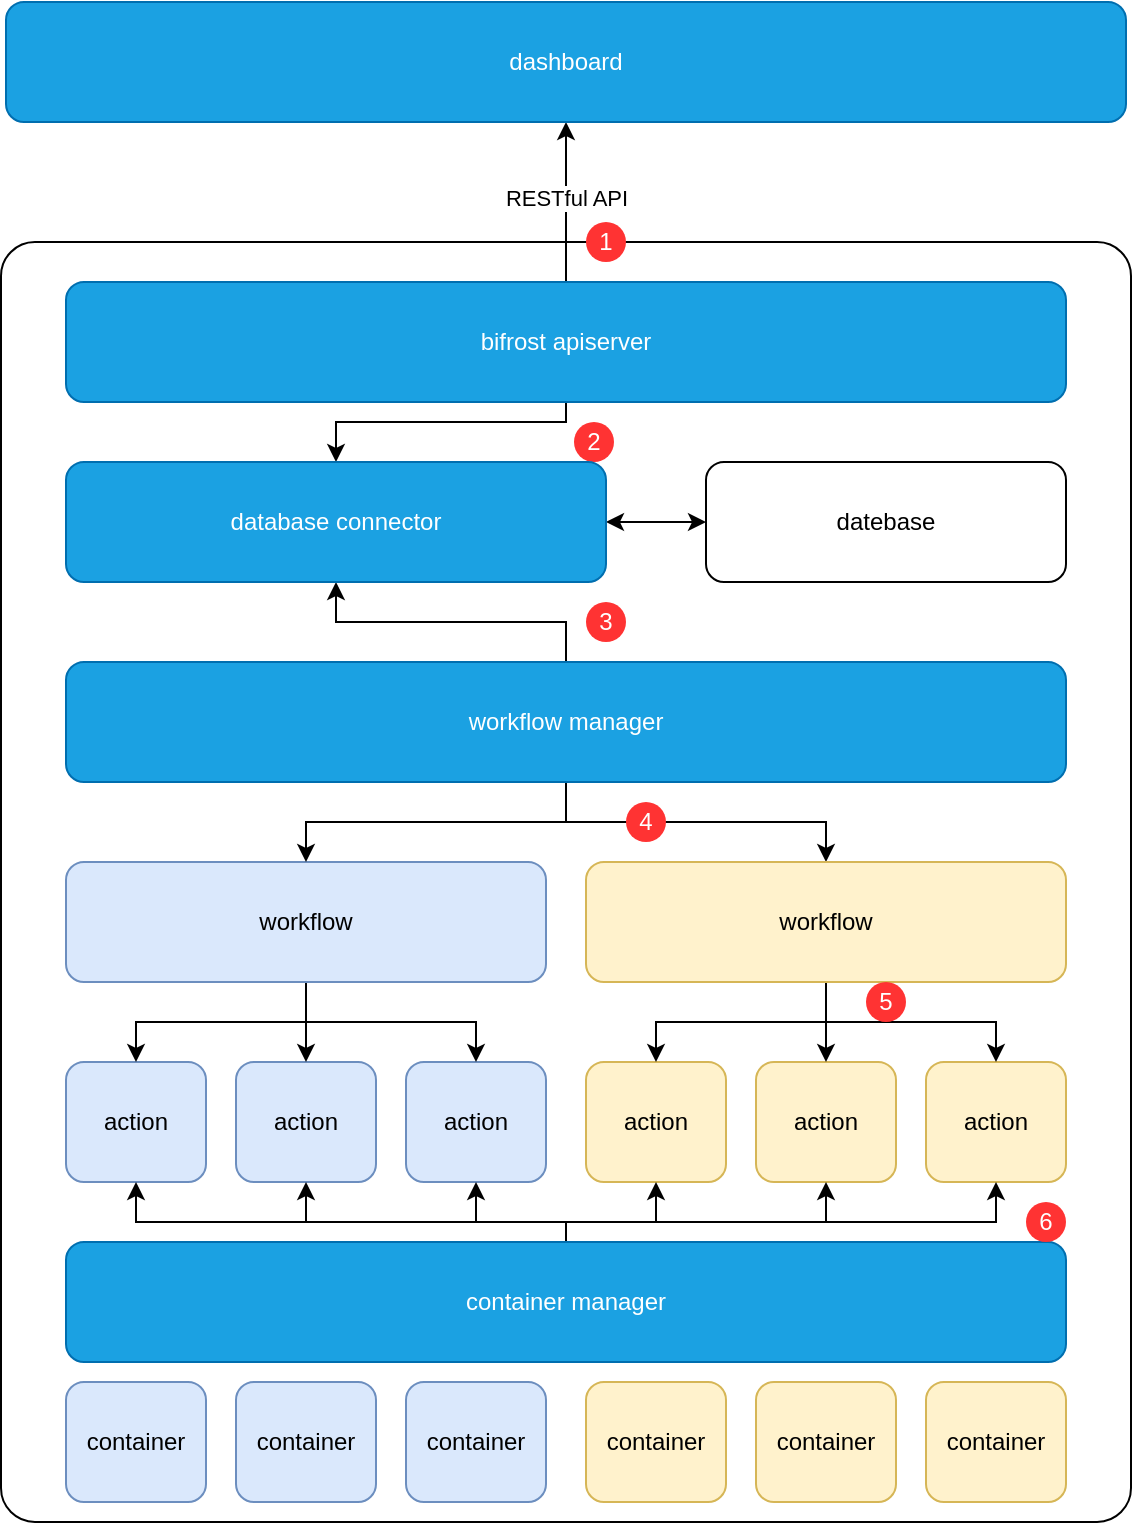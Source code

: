 <mxfile version="21.6.8" type="device">
  <diagram name="arch" id="6Qx8MMCbXSDI1U13eimb">
    <mxGraphModel dx="1430" dy="825" grid="1" gridSize="10" guides="1" tooltips="1" connect="1" arrows="1" fold="1" page="1" pageScale="1" pageWidth="827" pageHeight="1169" math="0" shadow="0">
      <root>
        <mxCell id="0" />
        <mxCell id="1" parent="0" />
        <mxCell id="DCAUHyJ4vZMAy-rZocAL-28" value="" style="rounded=1;whiteSpace=wrap;html=1;arcSize=3;" vertex="1" parent="1">
          <mxGeometry x="127.5" y="310" width="565" height="640" as="geometry" />
        </mxCell>
        <mxCell id="DCAUHyJ4vZMAy-rZocAL-1" value="container" style="rounded=1;whiteSpace=wrap;html=1;fillColor=#dae8fc;strokeColor=#6c8ebf;" vertex="1" parent="1">
          <mxGeometry x="160" y="880" width="70" height="60" as="geometry" />
        </mxCell>
        <mxCell id="DCAUHyJ4vZMAy-rZocAL-2" value="container" style="rounded=1;whiteSpace=wrap;html=1;fillColor=#dae8fc;strokeColor=#6c8ebf;" vertex="1" parent="1">
          <mxGeometry x="245" y="880" width="70" height="60" as="geometry" />
        </mxCell>
        <mxCell id="DCAUHyJ4vZMAy-rZocAL-3" value="container" style="rounded=1;whiteSpace=wrap;html=1;fillColor=#dae8fc;strokeColor=#6c8ebf;" vertex="1" parent="1">
          <mxGeometry x="330" y="880" width="70" height="60" as="geometry" />
        </mxCell>
        <mxCell id="DCAUHyJ4vZMAy-rZocAL-4" value="action" style="rounded=1;whiteSpace=wrap;html=1;fillColor=#dae8fc;strokeColor=#6c8ebf;" vertex="1" parent="1">
          <mxGeometry x="160" y="720" width="70" height="60" as="geometry" />
        </mxCell>
        <mxCell id="DCAUHyJ4vZMAy-rZocAL-5" value="action" style="rounded=1;whiteSpace=wrap;html=1;fillColor=#dae8fc;strokeColor=#6c8ebf;" vertex="1" parent="1">
          <mxGeometry x="245" y="720" width="70" height="60" as="geometry" />
        </mxCell>
        <mxCell id="DCAUHyJ4vZMAy-rZocAL-6" value="action" style="rounded=1;whiteSpace=wrap;html=1;fillColor=#dae8fc;strokeColor=#6c8ebf;" vertex="1" parent="1">
          <mxGeometry x="330" y="720" width="70" height="60" as="geometry" />
        </mxCell>
        <mxCell id="DCAUHyJ4vZMAy-rZocAL-37" style="edgeStyle=orthogonalEdgeStyle;rounded=0;orthogonalLoop=1;jettySize=auto;html=1;entryX=0.5;entryY=0;entryDx=0;entryDy=0;" edge="1" parent="1" source="DCAUHyJ4vZMAy-rZocAL-7" target="DCAUHyJ4vZMAy-rZocAL-4">
          <mxGeometry relative="1" as="geometry">
            <Array as="points">
              <mxPoint x="280" y="700" />
              <mxPoint x="195" y="700" />
            </Array>
          </mxGeometry>
        </mxCell>
        <mxCell id="DCAUHyJ4vZMAy-rZocAL-38" style="edgeStyle=orthogonalEdgeStyle;rounded=0;orthogonalLoop=1;jettySize=auto;html=1;" edge="1" parent="1" source="DCAUHyJ4vZMAy-rZocAL-7" target="DCAUHyJ4vZMAy-rZocAL-5">
          <mxGeometry relative="1" as="geometry" />
        </mxCell>
        <mxCell id="DCAUHyJ4vZMAy-rZocAL-39" style="edgeStyle=orthogonalEdgeStyle;rounded=0;orthogonalLoop=1;jettySize=auto;html=1;entryX=0.5;entryY=0;entryDx=0;entryDy=0;" edge="1" parent="1" source="DCAUHyJ4vZMAy-rZocAL-7" target="DCAUHyJ4vZMAy-rZocAL-6">
          <mxGeometry relative="1" as="geometry" />
        </mxCell>
        <mxCell id="DCAUHyJ4vZMAy-rZocAL-7" value="workflow" style="rounded=1;whiteSpace=wrap;html=1;fillColor=#dae8fc;strokeColor=#6c8ebf;" vertex="1" parent="1">
          <mxGeometry x="160" y="620" width="240" height="60" as="geometry" />
        </mxCell>
        <mxCell id="DCAUHyJ4vZMAy-rZocAL-35" style="edgeStyle=orthogonalEdgeStyle;rounded=0;orthogonalLoop=1;jettySize=auto;html=1;" edge="1" parent="1" source="DCAUHyJ4vZMAy-rZocAL-15" target="DCAUHyJ4vZMAy-rZocAL-7">
          <mxGeometry relative="1" as="geometry" />
        </mxCell>
        <mxCell id="DCAUHyJ4vZMAy-rZocAL-36" style="edgeStyle=orthogonalEdgeStyle;rounded=0;orthogonalLoop=1;jettySize=auto;html=1;" edge="1" parent="1" source="DCAUHyJ4vZMAy-rZocAL-15" target="DCAUHyJ4vZMAy-rZocAL-22">
          <mxGeometry relative="1" as="geometry" />
        </mxCell>
        <mxCell id="DCAUHyJ4vZMAy-rZocAL-70" style="edgeStyle=orthogonalEdgeStyle;rounded=0;orthogonalLoop=1;jettySize=auto;html=1;exitX=0.5;exitY=0;exitDx=0;exitDy=0;entryX=0.5;entryY=1;entryDx=0;entryDy=0;" edge="1" parent="1" source="DCAUHyJ4vZMAy-rZocAL-15" target="DCAUHyJ4vZMAy-rZocAL-68">
          <mxGeometry relative="1" as="geometry">
            <Array as="points">
              <mxPoint x="410" y="500" />
              <mxPoint x="295" y="500" />
            </Array>
          </mxGeometry>
        </mxCell>
        <mxCell id="DCAUHyJ4vZMAy-rZocAL-15" value="workflow manager" style="rounded=1;whiteSpace=wrap;html=1;fillColor=#1ba1e2;fontColor=#ffffff;strokeColor=#006EAF;" vertex="1" parent="1">
          <mxGeometry x="160" y="520" width="500" height="60" as="geometry" />
        </mxCell>
        <mxCell id="DCAUHyJ4vZMAy-rZocAL-16" value="container" style="rounded=1;whiteSpace=wrap;html=1;fillColor=#fff2cc;strokeColor=#d6b656;" vertex="1" parent="1">
          <mxGeometry x="420" y="880" width="70" height="60" as="geometry" />
        </mxCell>
        <mxCell id="DCAUHyJ4vZMAy-rZocAL-17" value="container" style="rounded=1;whiteSpace=wrap;html=1;fillColor=#fff2cc;strokeColor=#d6b656;" vertex="1" parent="1">
          <mxGeometry x="505" y="880" width="70" height="60" as="geometry" />
        </mxCell>
        <mxCell id="DCAUHyJ4vZMAy-rZocAL-18" value="container" style="rounded=1;whiteSpace=wrap;html=1;fillColor=#fff2cc;strokeColor=#d6b656;" vertex="1" parent="1">
          <mxGeometry x="590" y="880" width="70" height="60" as="geometry" />
        </mxCell>
        <mxCell id="DCAUHyJ4vZMAy-rZocAL-19" value="action" style="rounded=1;whiteSpace=wrap;html=1;fillColor=#fff2cc;strokeColor=#d6b656;" vertex="1" parent="1">
          <mxGeometry x="420" y="720" width="70" height="60" as="geometry" />
        </mxCell>
        <mxCell id="DCAUHyJ4vZMAy-rZocAL-20" value="action" style="rounded=1;whiteSpace=wrap;html=1;fillColor=#fff2cc;strokeColor=#d6b656;" vertex="1" parent="1">
          <mxGeometry x="505" y="720" width="70" height="60" as="geometry" />
        </mxCell>
        <mxCell id="DCAUHyJ4vZMAy-rZocAL-21" value="action" style="rounded=1;whiteSpace=wrap;html=1;fillColor=#fff2cc;strokeColor=#d6b656;" vertex="1" parent="1">
          <mxGeometry x="590" y="720" width="70" height="60" as="geometry" />
        </mxCell>
        <mxCell id="DCAUHyJ4vZMAy-rZocAL-40" style="edgeStyle=orthogonalEdgeStyle;rounded=0;orthogonalLoop=1;jettySize=auto;html=1;" edge="1" parent="1" source="DCAUHyJ4vZMAy-rZocAL-22" target="DCAUHyJ4vZMAy-rZocAL-19">
          <mxGeometry relative="1" as="geometry" />
        </mxCell>
        <mxCell id="DCAUHyJ4vZMAy-rZocAL-41" style="edgeStyle=orthogonalEdgeStyle;rounded=0;orthogonalLoop=1;jettySize=auto;html=1;entryX=0.5;entryY=0;entryDx=0;entryDy=0;" edge="1" parent="1" source="DCAUHyJ4vZMAy-rZocAL-22" target="DCAUHyJ4vZMAy-rZocAL-20">
          <mxGeometry relative="1" as="geometry" />
        </mxCell>
        <mxCell id="DCAUHyJ4vZMAy-rZocAL-42" style="edgeStyle=orthogonalEdgeStyle;rounded=0;orthogonalLoop=1;jettySize=auto;html=1;entryX=0.5;entryY=0;entryDx=0;entryDy=0;" edge="1" parent="1" source="DCAUHyJ4vZMAy-rZocAL-22" target="DCAUHyJ4vZMAy-rZocAL-21">
          <mxGeometry relative="1" as="geometry" />
        </mxCell>
        <mxCell id="DCAUHyJ4vZMAy-rZocAL-22" value="workflow" style="rounded=1;whiteSpace=wrap;html=1;fillColor=#fff2cc;strokeColor=#d6b656;" vertex="1" parent="1">
          <mxGeometry x="420" y="620" width="240" height="60" as="geometry" />
        </mxCell>
        <mxCell id="DCAUHyJ4vZMAy-rZocAL-23" value="datebase" style="rounded=1;whiteSpace=wrap;html=1;" vertex="1" parent="1">
          <mxGeometry x="480" y="420" width="180" height="60" as="geometry" />
        </mxCell>
        <mxCell id="DCAUHyJ4vZMAy-rZocAL-26" value="" style="edgeStyle=orthogonalEdgeStyle;rounded=0;orthogonalLoop=1;jettySize=auto;html=1;" edge="1" parent="1" source="DCAUHyJ4vZMAy-rZocAL-24" target="DCAUHyJ4vZMAy-rZocAL-25">
          <mxGeometry relative="1" as="geometry" />
        </mxCell>
        <mxCell id="DCAUHyJ4vZMAy-rZocAL-27" value="RESTful API" style="edgeLabel;html=1;align=center;verticalAlign=middle;resizable=0;points=[];" vertex="1" connectable="0" parent="DCAUHyJ4vZMAy-rZocAL-26">
          <mxGeometry x="0.065" relative="1" as="geometry">
            <mxPoint as="offset" />
          </mxGeometry>
        </mxCell>
        <mxCell id="DCAUHyJ4vZMAy-rZocAL-69" style="edgeStyle=orthogonalEdgeStyle;rounded=0;orthogonalLoop=1;jettySize=auto;html=1;entryX=0.5;entryY=0;entryDx=0;entryDy=0;" edge="1" parent="1" source="DCAUHyJ4vZMAy-rZocAL-24" target="DCAUHyJ4vZMAy-rZocAL-68">
          <mxGeometry relative="1" as="geometry">
            <Array as="points">
              <mxPoint x="410" y="400" />
              <mxPoint x="295" y="400" />
            </Array>
          </mxGeometry>
        </mxCell>
        <mxCell id="DCAUHyJ4vZMAy-rZocAL-24" value="bifrost apiserver" style="rounded=1;whiteSpace=wrap;html=1;fillColor=#1ba1e2;fontColor=#ffffff;strokeColor=#006EAF;" vertex="1" parent="1">
          <mxGeometry x="160" y="330" width="500" height="60" as="geometry" />
        </mxCell>
        <mxCell id="DCAUHyJ4vZMAy-rZocAL-25" value="dashboard" style="rounded=1;whiteSpace=wrap;html=1;fillColor=#1ba1e2;fontColor=#ffffff;strokeColor=#006EAF;" vertex="1" parent="1">
          <mxGeometry x="130" y="190" width="560" height="60" as="geometry" />
        </mxCell>
        <mxCell id="DCAUHyJ4vZMAy-rZocAL-29" value="1" style="ellipse;whiteSpace=wrap;html=1;aspect=fixed;fillColor=#FF3333;strokeColor=none;fontColor=#FFFFFF;" vertex="1" parent="1">
          <mxGeometry x="420" y="300" width="20" height="20" as="geometry" />
        </mxCell>
        <mxCell id="DCAUHyJ4vZMAy-rZocAL-49" value="2" style="ellipse;whiteSpace=wrap;html=1;aspect=fixed;fillColor=#FF3333;strokeColor=none;fontColor=#FFFFFF;" vertex="1" parent="1">
          <mxGeometry x="414" y="400" width="20" height="20" as="geometry" />
        </mxCell>
        <mxCell id="DCAUHyJ4vZMAy-rZocAL-53" value="3" style="ellipse;whiteSpace=wrap;html=1;aspect=fixed;fillColor=#FF3333;strokeColor=none;fontColor=#FFFFFF;" vertex="1" parent="1">
          <mxGeometry x="420" y="490" width="20" height="20" as="geometry" />
        </mxCell>
        <mxCell id="DCAUHyJ4vZMAy-rZocAL-54" value="5" style="ellipse;whiteSpace=wrap;html=1;aspect=fixed;fillColor=#FF3333;strokeColor=none;fontColor=#FFFFFF;" vertex="1" parent="1">
          <mxGeometry x="560" y="680" width="20" height="20" as="geometry" />
        </mxCell>
        <mxCell id="DCAUHyJ4vZMAy-rZocAL-77" style="edgeStyle=orthogonalEdgeStyle;rounded=0;orthogonalLoop=1;jettySize=auto;html=1;entryX=0.5;entryY=1;entryDx=0;entryDy=0;" edge="1" parent="1" source="DCAUHyJ4vZMAy-rZocAL-67" target="DCAUHyJ4vZMAy-rZocAL-4">
          <mxGeometry relative="1" as="geometry">
            <Array as="points">
              <mxPoint x="410" y="800" />
              <mxPoint x="195" y="800" />
            </Array>
          </mxGeometry>
        </mxCell>
        <mxCell id="DCAUHyJ4vZMAy-rZocAL-78" style="edgeStyle=orthogonalEdgeStyle;rounded=0;orthogonalLoop=1;jettySize=auto;html=1;" edge="1" parent="1" source="DCAUHyJ4vZMAy-rZocAL-67" target="DCAUHyJ4vZMAy-rZocAL-5">
          <mxGeometry relative="1" as="geometry">
            <Array as="points">
              <mxPoint x="410" y="800" />
              <mxPoint x="280" y="800" />
            </Array>
          </mxGeometry>
        </mxCell>
        <mxCell id="DCAUHyJ4vZMAy-rZocAL-79" style="edgeStyle=orthogonalEdgeStyle;rounded=0;orthogonalLoop=1;jettySize=auto;html=1;entryX=0.5;entryY=1;entryDx=0;entryDy=0;" edge="1" parent="1" source="DCAUHyJ4vZMAy-rZocAL-67" target="DCAUHyJ4vZMAy-rZocAL-6">
          <mxGeometry relative="1" as="geometry">
            <Array as="points">
              <mxPoint x="410" y="800" />
              <mxPoint x="365" y="800" />
            </Array>
          </mxGeometry>
        </mxCell>
        <mxCell id="DCAUHyJ4vZMAy-rZocAL-80" style="edgeStyle=orthogonalEdgeStyle;rounded=0;orthogonalLoop=1;jettySize=auto;html=1;entryX=0.5;entryY=1;entryDx=0;entryDy=0;" edge="1" parent="1" source="DCAUHyJ4vZMAy-rZocAL-67" target="DCAUHyJ4vZMAy-rZocAL-19">
          <mxGeometry relative="1" as="geometry">
            <Array as="points">
              <mxPoint x="410" y="800" />
              <mxPoint x="455" y="800" />
            </Array>
          </mxGeometry>
        </mxCell>
        <mxCell id="DCAUHyJ4vZMAy-rZocAL-81" style="edgeStyle=orthogonalEdgeStyle;rounded=0;orthogonalLoop=1;jettySize=auto;html=1;entryX=0.5;entryY=1;entryDx=0;entryDy=0;" edge="1" parent="1" source="DCAUHyJ4vZMAy-rZocAL-67" target="DCAUHyJ4vZMAy-rZocAL-20">
          <mxGeometry relative="1" as="geometry">
            <Array as="points">
              <mxPoint x="410" y="800" />
              <mxPoint x="540" y="800" />
            </Array>
          </mxGeometry>
        </mxCell>
        <mxCell id="DCAUHyJ4vZMAy-rZocAL-82" style="edgeStyle=orthogonalEdgeStyle;rounded=0;orthogonalLoop=1;jettySize=auto;html=1;entryX=0.5;entryY=1;entryDx=0;entryDy=0;" edge="1" parent="1" source="DCAUHyJ4vZMAy-rZocAL-67" target="DCAUHyJ4vZMAy-rZocAL-21">
          <mxGeometry relative="1" as="geometry">
            <Array as="points">
              <mxPoint x="410" y="800" />
              <mxPoint x="625" y="800" />
            </Array>
          </mxGeometry>
        </mxCell>
        <mxCell id="DCAUHyJ4vZMAy-rZocAL-67" value="container manager" style="rounded=1;whiteSpace=wrap;html=1;fillColor=#1ba1e2;fontColor=#ffffff;strokeColor=#006EAF;" vertex="1" parent="1">
          <mxGeometry x="160" y="810" width="500" height="60" as="geometry" />
        </mxCell>
        <mxCell id="DCAUHyJ4vZMAy-rZocAL-71" style="edgeStyle=orthogonalEdgeStyle;rounded=0;orthogonalLoop=1;jettySize=auto;html=1;startArrow=classic;startFill=1;" edge="1" parent="1" source="DCAUHyJ4vZMAy-rZocAL-68" target="DCAUHyJ4vZMAy-rZocAL-23">
          <mxGeometry relative="1" as="geometry" />
        </mxCell>
        <mxCell id="DCAUHyJ4vZMAy-rZocAL-68" value="database connector" style="rounded=1;whiteSpace=wrap;html=1;fillColor=#1ba1e2;fontColor=#ffffff;strokeColor=#006EAF;" vertex="1" parent="1">
          <mxGeometry x="160" y="420" width="270" height="60" as="geometry" />
        </mxCell>
        <mxCell id="DCAUHyJ4vZMAy-rZocAL-83" value="6" style="ellipse;whiteSpace=wrap;html=1;aspect=fixed;fillColor=#FF3333;strokeColor=none;fontColor=#FFFFFF;" vertex="1" parent="1">
          <mxGeometry x="640" y="790" width="20" height="20" as="geometry" />
        </mxCell>
        <mxCell id="DCAUHyJ4vZMAy-rZocAL-84" value="4" style="ellipse;whiteSpace=wrap;html=1;aspect=fixed;fillColor=#FF3333;strokeColor=none;fontColor=#FFFFFF;" vertex="1" parent="1">
          <mxGeometry x="440" y="590" width="20" height="20" as="geometry" />
        </mxCell>
      </root>
    </mxGraphModel>
  </diagram>
</mxfile>
